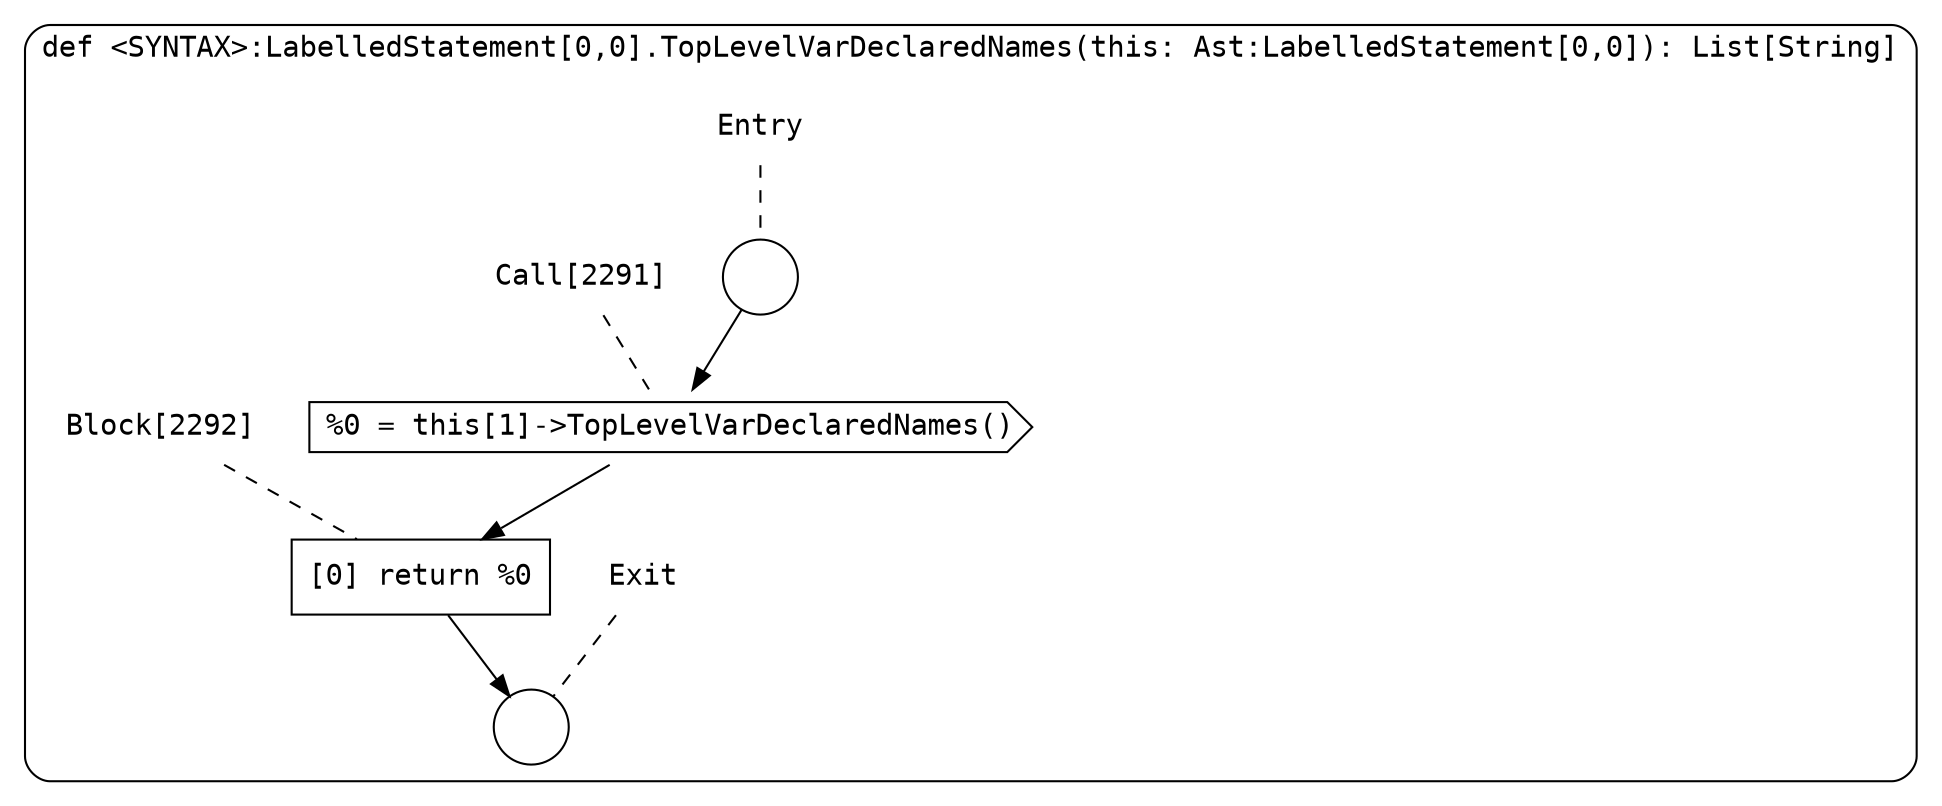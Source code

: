 digraph {
  graph [fontname = "Consolas"]
  node [fontname = "Consolas"]
  edge [fontname = "Consolas"]
  subgraph cluster468 {
    label = "def <SYNTAX>:LabelledStatement[0,0].TopLevelVarDeclaredNames(this: Ast:LabelledStatement[0,0]): List[String]"
    style = rounded
    cluster468_entry_name [shape=none, label=<<font color="black">Entry</font>>]
    cluster468_entry_name -> cluster468_entry [arrowhead=none, color="black", style=dashed]
    cluster468_entry [shape=circle label=" " color="black" fillcolor="white" style=filled]
    cluster468_entry -> node2291 [color="black"]
    cluster468_exit_name [shape=none, label=<<font color="black">Exit</font>>]
    cluster468_exit_name -> cluster468_exit [arrowhead=none, color="black", style=dashed]
    cluster468_exit [shape=circle label=" " color="black" fillcolor="white" style=filled]
    node2291_name [shape=none, label=<<font color="black">Call[2291]</font>>]
    node2291_name -> node2291 [arrowhead=none, color="black", style=dashed]
    node2291 [shape=cds, label=<<font color="black">%0 = this[1]-&gt;TopLevelVarDeclaredNames()</font>> color="black" fillcolor="white", style=filled]
    node2291 -> node2292 [color="black"]
    node2292_name [shape=none, label=<<font color="black">Block[2292]</font>>]
    node2292_name -> node2292 [arrowhead=none, color="black", style=dashed]
    node2292 [shape=box, label=<<font color="black">[0] return %0<BR ALIGN="LEFT"/></font>> color="black" fillcolor="white", style=filled]
    node2292 -> cluster468_exit [color="black"]
  }
}